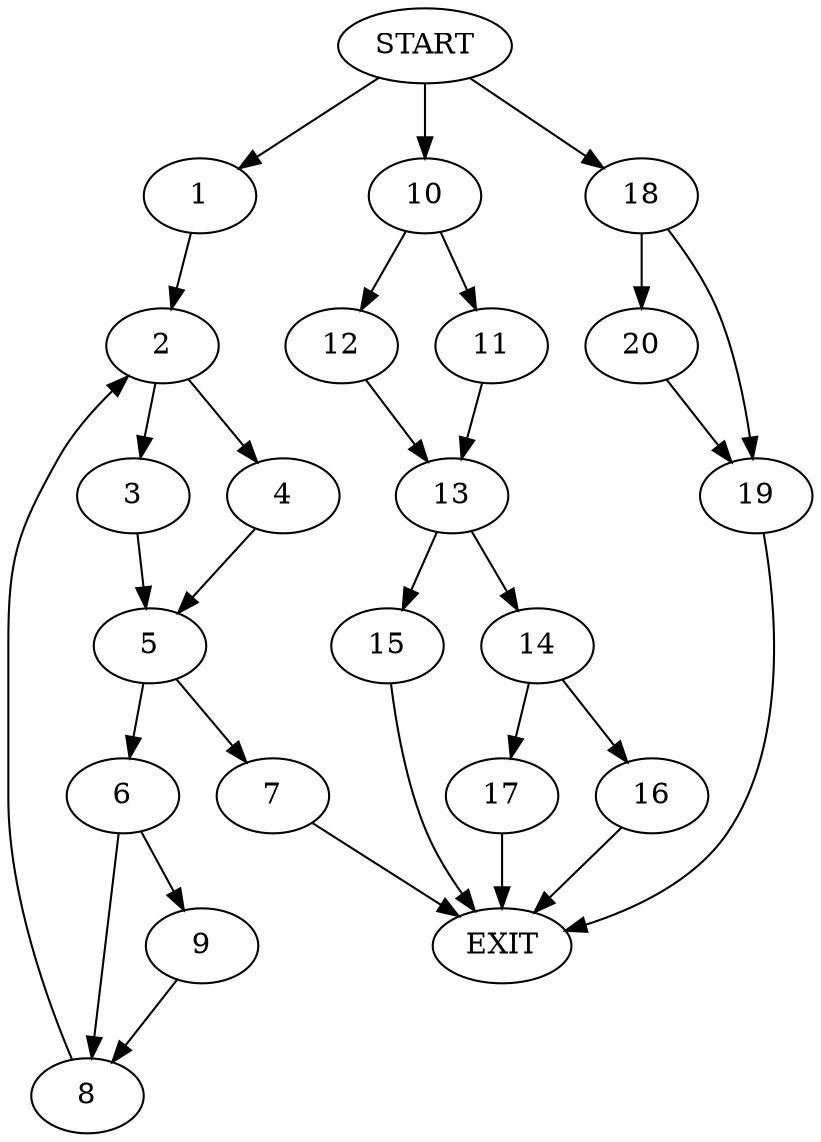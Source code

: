 digraph {
0 [label="START"]
21 [label="EXIT"]
0 -> 1
1 -> 2
2 -> 3
2 -> 4
4 -> 5
3 -> 5
5 -> 6
5 -> 7
6 -> 8
6 -> 9
7 -> 21
9 -> 8
8 -> 2
0 -> 10
10 -> 11
10 -> 12
12 -> 13
11 -> 13
13 -> 14
13 -> 15
14 -> 16
14 -> 17
15 -> 21
16 -> 21
17 -> 21
0 -> 18
18 -> 19
18 -> 20
20 -> 19
19 -> 21
}
